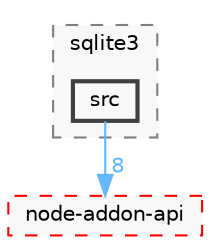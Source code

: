 digraph "backend/node_modules/sqlite3/src"
{
 // LATEX_PDF_SIZE
  bgcolor="transparent";
  edge [fontname=Helvetica,fontsize=10,labelfontname=Helvetica,labelfontsize=10];
  node [fontname=Helvetica,fontsize=10,shape=box,height=0.2,width=0.4];
  compound=true
  subgraph clusterdir_1ac0cfc7ed1a44334847139927920d5a {
    graph [ bgcolor="#f8f8f8", pencolor="grey50", label="sqlite3", fontname=Helvetica,fontsize=10 style="filled,dashed", URL="dir_1ac0cfc7ed1a44334847139927920d5a.html",tooltip=""]
  dir_ce545c790d7b6691bb1963a5f13f7f2f [label="src", fillcolor="#f8f8f8", color="grey25", style="filled,bold", URL="dir_ce545c790d7b6691bb1963a5f13f7f2f.html",tooltip=""];
  }
  dir_c071a9ebac742807e9adc3f792464e8a [label="node-addon-api", fillcolor="#f8f8f8", color="red", style="filled,dashed", URL="dir_c071a9ebac742807e9adc3f792464e8a.html",tooltip=""];
  dir_ce545c790d7b6691bb1963a5f13f7f2f->dir_c071a9ebac742807e9adc3f792464e8a [headlabel="8", labeldistance=1.5 headhref="dir_000196_000144.html" href="dir_000196_000144.html" color="steelblue1" fontcolor="steelblue1"];
}

